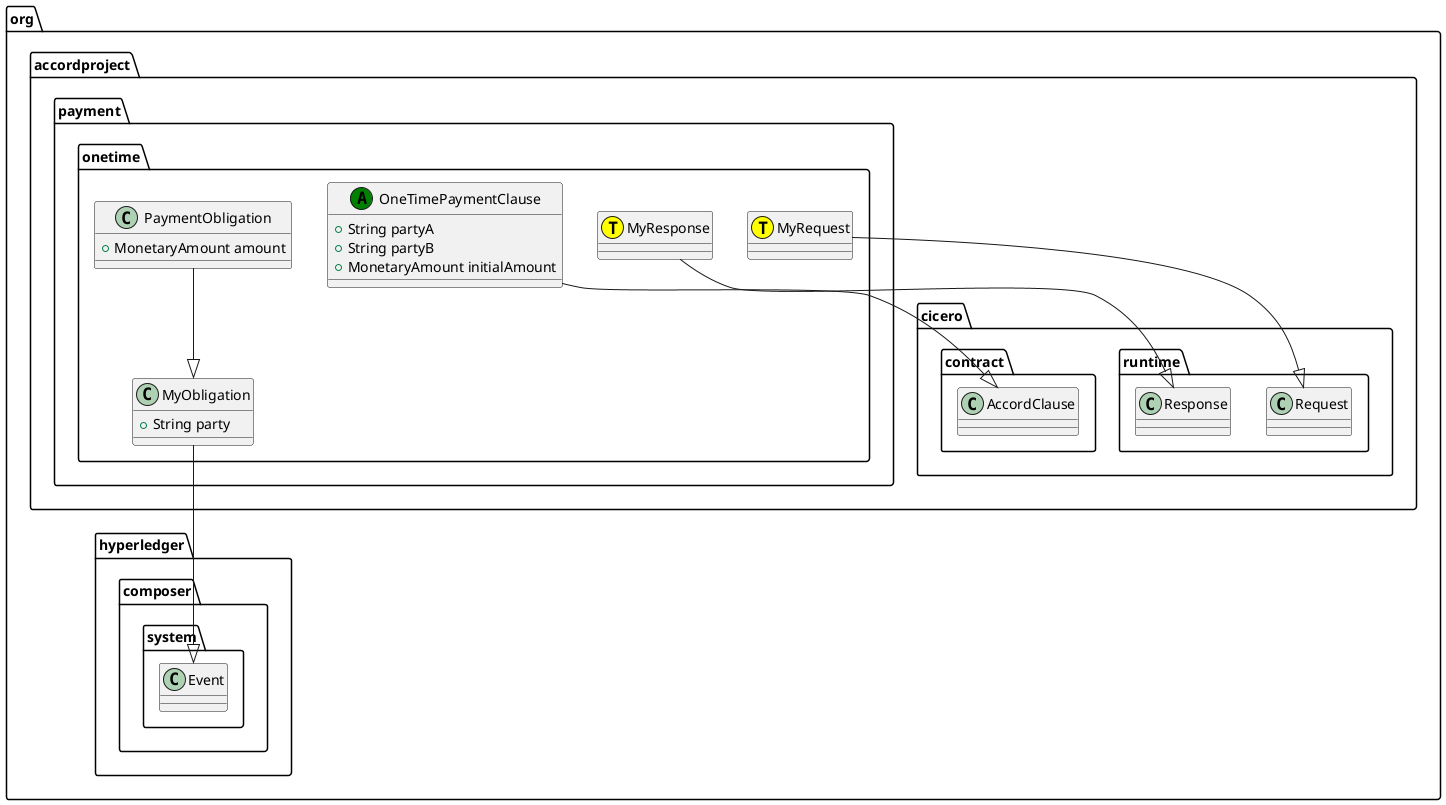 @startuml
class org.accordproject.payment.onetime.MyRequest << (T,yellow) >> {
}
org.accordproject.payment.onetime.MyRequest --|> org.accordproject.cicero.runtime.Request
class org.accordproject.payment.onetime.MyResponse << (T,yellow) >> {
}
org.accordproject.payment.onetime.MyResponse --|> org.accordproject.cicero.runtime.Response
class org.accordproject.payment.onetime.MyObligation {
   + String party
}
org.accordproject.payment.onetime.MyObligation --|> org.hyperledger.composer.system.Event
class org.accordproject.payment.onetime.PaymentObligation {
   + MonetaryAmount amount
}
org.accordproject.payment.onetime.PaymentObligation --|> org.accordproject.payment.onetime.MyObligation
class org.accordproject.payment.onetime.OneTimePaymentClause << (A,green) >> {
   + String partyA
   + String partyB
   + MonetaryAmount initialAmount
}
org.accordproject.payment.onetime.OneTimePaymentClause --|> org.accordproject.cicero.contract.AccordClause
@enduml
